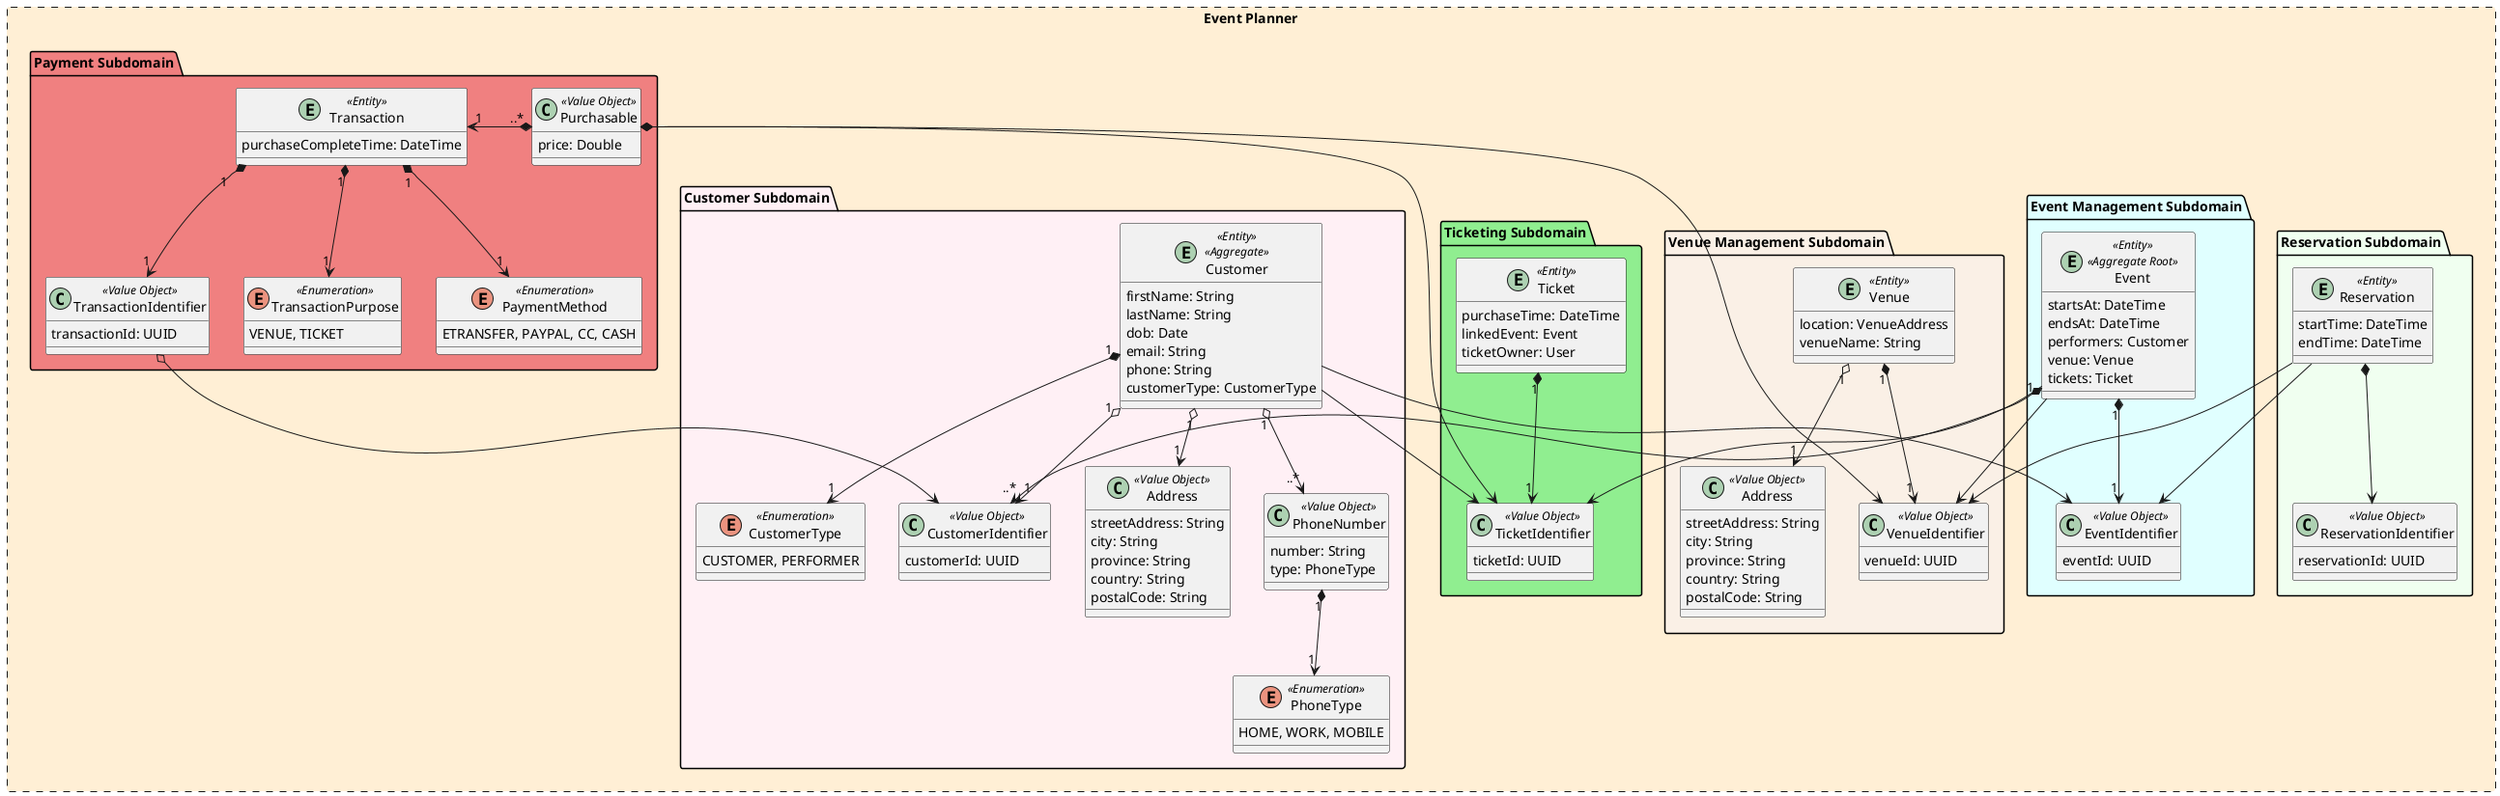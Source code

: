 @startuml

!define ENTITY(name) entity name <<Entity>>
!define VO(name) class name <<Value Object>>

skinparam Rectangle {
    BackgroundColor PapayaWhip
}

rectangle "Event Planner" as BoundedContextEventPlanner #line.dashed{
    Package "Customer Subdomain" #LavenderBlush{
        ENTITY(Customer) <<Aggregate>>{
            firstName: String
            lastName: String
            dob: Date
            email: String
            phone: String
            customerType: CustomerType
        }

        VO(CustomerIdentifier){
            customerId: UUID
        }

        VO(Address){
            streetAddress: String
            city: String
            province: String
            country: String
            postalCode: String
        }

        VO(PhoneNumber){
            number: String
            type: PhoneType
        }

        enum CustomerType <<Enumeration>>{
            CUSTOMER, PERFORMER
        }

        enum PhoneType <<Enumeration>>{
            HOME, WORK, MOBILE
        }

        Customer "1" o--> "1" CustomerIdentifier
        Customer "1" o--> "1" Address
        Customer "1" o--> "..*" PhoneNumber
        PhoneNumber "1" *--> "1" PhoneType
        Customer "1" *--> "1" CustomerType
    }

    Package "Event Management Subdomain" #LightCyan {
        ENTITY(Event) <<Aggregate Root>>{
            startsAt: DateTime
            endsAt: DateTime
            performers: Customer
            venue: Venue
            tickets: Ticket
        }

        VO(EventIdentifier){
            eventId: UUID
        }

        Event "1" *--> "1" EventIdentifier
        Event "1" *--> "..*" CustomerIdentifier
    }

    Package "Venue Management Subdomain" #Linen {
        ENTITY(Venue) {
            location: VenueAddress
            venueName: String
        }

        VO(VenueIdentifier) {
            venueId: UUID
        }

        VO(Address){
            streetAddress: String
            city: String
            province: String
            country: String
            postalCode: String
        }

        Venue "1" o--> "1" Address
        Venue "1" *--> "1" VenueIdentifier
    }

    Package "Ticketing Subdomain" #LightGreen {
        ENTITY(Ticket) {
            purchaseTime: DateTime
            linkedEvent: Event
            ticketOwner: User
        }

        VO(TicketIdentifier) {
            ticketId: UUID
        }

        Ticket "1" *--> "1" TicketIdentifier
    }

    Package "Reservation Subdomain" #HoneyDew {
        ENTITY(Reservation) {
            startTime: DateTime
            endTime: DateTime
        }

        VO(ReservationIdentifier) {
            reservationId: UUID
        }

        Reservation *--> ReservationIdentifier
    }

    Package "Payment Subdomain" #LightCoral {
        VO(Purchasable) {
            price: Double
        }

        ENTITY(Transaction) {
            purchaseCompleteTime: DateTime
        }

        VO(TransactionIdentifier) {
            transactionId: UUID
        }

        enum TransactionPurpose <<Enumeration>>{
            VENUE, TICKET
        }

        enum PaymentMethod <<Enumeration>> {
            ETRANSFER, PAYPAL, CC, CASH
        }

        Transaction "1" *--> "1" TransactionIdentifier
        Transaction "1" *--> "1" TransactionPurpose
        Transaction "1" *--> "1" PaymentMethod
        Purchasable "..*" *-> "1" Transaction
    }

    Customer --> TicketIdentifier
    Customer --> EventIdentifier
    Event --> VenueIdentifier
    Event --> TicketIdentifier

    Reservation --> EventIdentifier
    Reservation --> VenueIdentifier

    Purchasable *--> TicketIdentifier
    Purchasable *--> VenueIdentifier

    TransactionIdentifier o--> CustomerIdentifier
}



@enduml